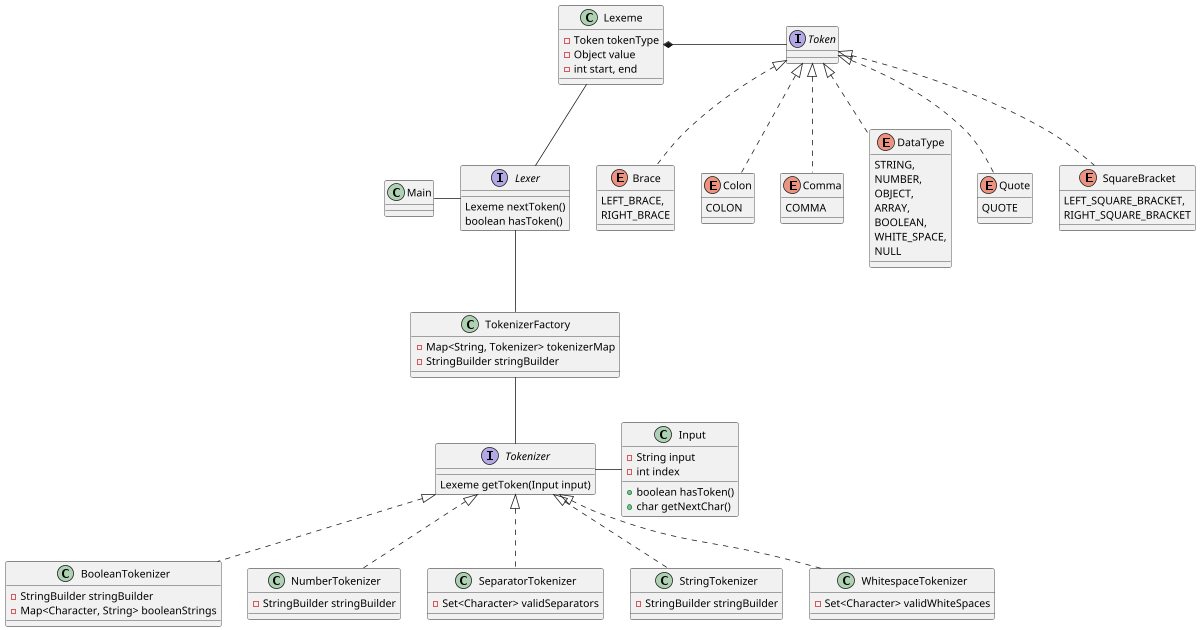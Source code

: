 @startuml
'https://plantuml.com/class-diagram
scale 1200 width

class Main {}

enum Brace implements Token {
	LEFT_BRACE,
	RIGHT_BRACE
}
enum Colon implements Token {
	COLON
}
enum Comma implements Token {
	COMMA
}
enum DataType implements Token {
	STRING,
	NUMBER,
	OBJECT,
	ARRAY,
	BOOLEAN,
	WHITE_SPACE,
	NULL
}
enum Quote implements Token {
	QUOTE
}
enum SquareBracket implements Token {
	LEFT_SQUARE_BRACKET,
	RIGHT_SQUARE_BRACKET
}

class Input {
	- String input
	- int index

	+ boolean hasToken()
	+ char getNextChar()
}

class Lexeme {
	- Token tokenType
	- Object value
	- int start, end
}

interface Lexer {
	Lexeme nextToken()
	boolean hasToken()
}

interface Tokenizer {
	Lexeme getToken(Input input)
}

class BooleanTokenizer implements Tokenizer {
	- StringBuilder stringBuilder
	- Map<Character, String> booleanStrings
}

class NumberTokenizer implements Tokenizer{
	- StringBuilder stringBuilder
}

class SeparatorTokenizer implements Tokenizer {
	- Set<Character> validSeparators
}

class StringTokenizer implements Tokenizer {
	- StringBuilder stringBuilder
}

class WhitespaceTokenizer implements Tokenizer {
	- Set<Character> validWhiteSpaces
}

class TokenizerFactory {
	- Map<String, Tokenizer> tokenizerMap
	- StringBuilder stringBuilder
}

Main -right- Lexer
TokenizerFactory -down- Tokenizer
Lexer -down- TokenizerFactory
Lexeme -down- Lexer
Tokenizer -right- Input
Lexeme *-right- Token


@enduml
